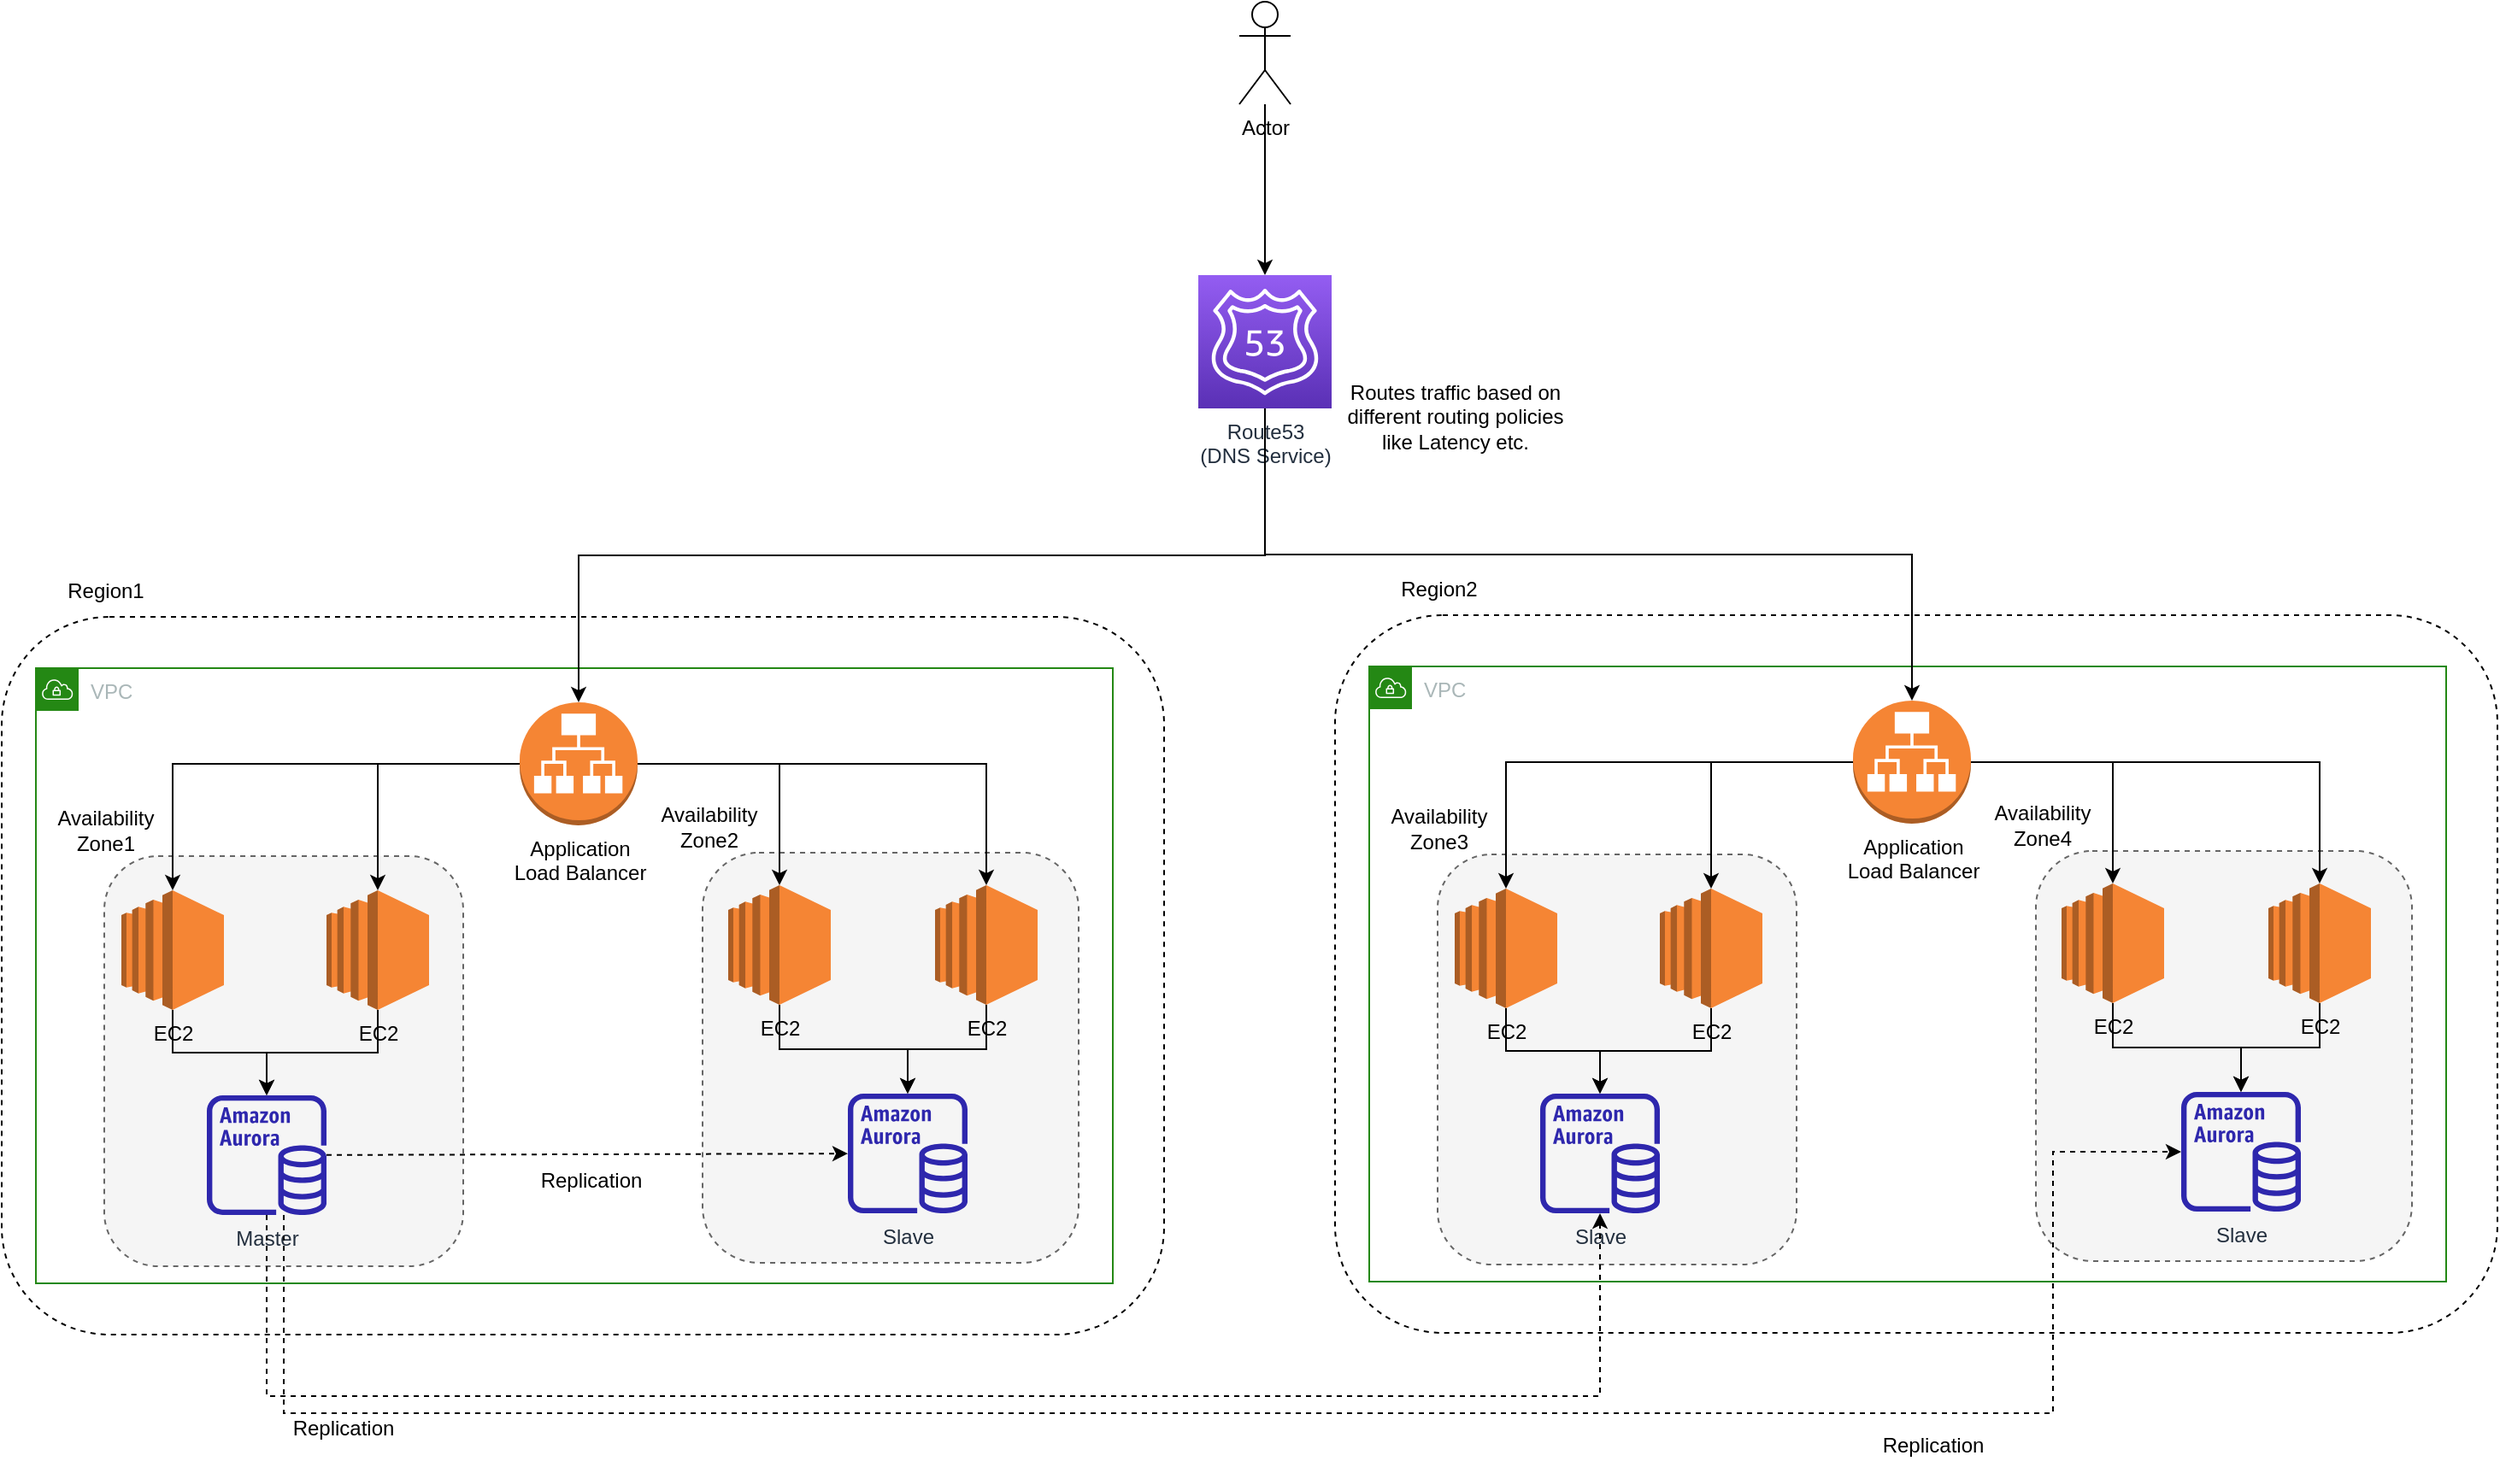 <mxfile version="20.2.4" type="github">
  <diagram id="h8v-6QUQEio8k4uJFmfZ" name="Page-1">
    <mxGraphModel dx="946" dy="1630" grid="1" gridSize="10" guides="1" tooltips="1" connect="1" arrows="1" fold="1" page="1" pageScale="1" pageWidth="850" pageHeight="1100" math="0" shadow="0">
      <root>
        <mxCell id="0" />
        <mxCell id="1" parent="0" />
        <mxCell id="lsaxf8yKaR_f1hrxd2cD-4" value="" style="rounded=1;whiteSpace=wrap;html=1;dashed=1;fillStyle=solid;strokeColor=#000000;fillColor=none;" parent="1" vertex="1">
          <mxGeometry y="180" width="680" height="420" as="geometry" />
        </mxCell>
        <mxCell id="3OfGeJjWtp5z4DVxNQkA-3" value="" style="rounded=1;whiteSpace=wrap;html=1;dashed=1;fillColor=#f5f5f5;fontColor=#333333;strokeColor=#666666;" parent="1" vertex="1">
          <mxGeometry x="60" y="320" width="210" height="240" as="geometry" />
        </mxCell>
        <mxCell id="3OfGeJjWtp5z4DVxNQkA-1" value="EC2" style="outlineConnect=0;dashed=0;verticalLabelPosition=bottom;verticalAlign=top;align=center;html=1;shape=mxgraph.aws3.ec2;fillColor=#F58534;gradientColor=none;" parent="1" vertex="1">
          <mxGeometry x="70" y="340" width="60" height="70" as="geometry" />
        </mxCell>
        <mxCell id="3OfGeJjWtp5z4DVxNQkA-2" value="EC2" style="outlineConnect=0;dashed=0;verticalLabelPosition=bottom;verticalAlign=top;align=center;html=1;shape=mxgraph.aws3.ec2;fillColor=#F58534;gradientColor=none;" parent="1" vertex="1">
          <mxGeometry x="190" y="340" width="60" height="70" as="geometry" />
        </mxCell>
        <mxCell id="3OfGeJjWtp5z4DVxNQkA-4" value="&lt;div&gt;Availability &lt;br&gt;&lt;/div&gt;&lt;div&gt;Zone1&lt;/div&gt;" style="text;html=1;strokeColor=none;fillColor=none;align=center;verticalAlign=middle;whiteSpace=wrap;rounded=0;dashed=1;" parent="1" vertex="1">
          <mxGeometry x="6" y="290" width="110" height="30" as="geometry" />
        </mxCell>
        <mxCell id="3OfGeJjWtp5z4DVxNQkA-10" value="Master" style="sketch=0;outlineConnect=0;fontColor=#232F3E;gradientColor=none;fillColor=#2E27AD;strokeColor=none;dashed=0;verticalLabelPosition=bottom;verticalAlign=top;align=center;html=1;fontSize=12;fontStyle=0;aspect=fixed;pointerEvents=1;shape=mxgraph.aws4.aurora_instance;" parent="1" vertex="1">
          <mxGeometry x="120" y="460" width="70" height="70" as="geometry" />
        </mxCell>
        <mxCell id="3OfGeJjWtp5z4DVxNQkA-12" value="" style="endArrow=classic;html=1;rounded=0;exitX=0;exitY=0.5;exitDx=0;exitDy=0;exitPerimeter=0;entryX=0.5;entryY=0;entryDx=0;entryDy=0;entryPerimeter=0;edgeStyle=orthogonalEdgeStyle;" parent="1" source="3OfGeJjWtp5z4DVxNQkA-5" target="3OfGeJjWtp5z4DVxNQkA-1" edge="1">
          <mxGeometry width="50" height="50" relative="1" as="geometry">
            <mxPoint x="300" y="370" as="sourcePoint" />
            <mxPoint x="350" y="320" as="targetPoint" />
          </mxGeometry>
        </mxCell>
        <mxCell id="3OfGeJjWtp5z4DVxNQkA-13" value="" style="endArrow=classic;html=1;rounded=0;exitX=0;exitY=0.5;exitDx=0;exitDy=0;exitPerimeter=0;edgeStyle=orthogonalEdgeStyle;" parent="1" source="3OfGeJjWtp5z4DVxNQkA-5" target="3OfGeJjWtp5z4DVxNQkA-2" edge="1">
          <mxGeometry width="50" height="50" relative="1" as="geometry">
            <mxPoint x="384.5" y="320" as="sourcePoint" />
            <mxPoint x="110" y="350" as="targetPoint" />
          </mxGeometry>
        </mxCell>
        <mxCell id="3OfGeJjWtp5z4DVxNQkA-14" value="" style="endArrow=classic;html=1;rounded=0;exitX=0.5;exitY=1;exitDx=0;exitDy=0;exitPerimeter=0;edgeStyle=orthogonalEdgeStyle;" parent="1" source="3OfGeJjWtp5z4DVxNQkA-1" target="3OfGeJjWtp5z4DVxNQkA-10" edge="1">
          <mxGeometry width="50" height="50" relative="1" as="geometry">
            <mxPoint x="300" y="370" as="sourcePoint" />
            <mxPoint x="350" y="320" as="targetPoint" />
          </mxGeometry>
        </mxCell>
        <mxCell id="3OfGeJjWtp5z4DVxNQkA-15" value="" style="endArrow=classic;html=1;rounded=0;exitX=0.5;exitY=1;exitDx=0;exitDy=0;exitPerimeter=0;edgeStyle=elbowEdgeStyle;elbow=vertical;" parent="1" source="3OfGeJjWtp5z4DVxNQkA-2" target="3OfGeJjWtp5z4DVxNQkA-10" edge="1">
          <mxGeometry width="50" height="50" relative="1" as="geometry">
            <mxPoint x="300" y="370" as="sourcePoint" />
            <mxPoint x="350" y="320" as="targetPoint" />
          </mxGeometry>
        </mxCell>
        <mxCell id="3OfGeJjWtp5z4DVxNQkA-22" value="VPC" style="points=[[0,0],[0.25,0],[0.5,0],[0.75,0],[1,0],[1,0.25],[1,0.5],[1,0.75],[1,1],[0.75,1],[0.5,1],[0.25,1],[0,1],[0,0.75],[0,0.5],[0,0.25]];outlineConnect=0;gradientColor=none;html=1;whiteSpace=wrap;fontSize=12;fontStyle=0;container=1;pointerEvents=0;collapsible=0;recursiveResize=0;shape=mxgraph.aws4.group;grIcon=mxgraph.aws4.group_vpc;strokeColor=#248814;fillColor=none;verticalAlign=top;align=left;spacingLeft=30;fontColor=#AAB7B8;dashed=0;" parent="1" vertex="1">
          <mxGeometry x="20" y="210" width="630" height="360" as="geometry" />
        </mxCell>
        <mxCell id="3OfGeJjWtp5z4DVxNQkA-5" value="&lt;div&gt;Application &lt;br&gt;&lt;/div&gt;&lt;div&gt;Load Balancer&lt;/div&gt;" style="outlineConnect=0;dashed=0;verticalLabelPosition=bottom;verticalAlign=top;align=center;html=1;shape=mxgraph.aws3.application_load_balancer;fillColor=#F58534;gradientColor=none;" parent="3OfGeJjWtp5z4DVxNQkA-22" vertex="1">
          <mxGeometry x="283" y="20" width="69" height="72" as="geometry" />
        </mxCell>
        <mxCell id="3OfGeJjWtp5z4DVxNQkA-6" value="" style="rounded=1;whiteSpace=wrap;html=1;dashed=1;fillColor=#f5f5f5;fontColor=#333333;strokeColor=#666666;" parent="3OfGeJjWtp5z4DVxNQkA-22" vertex="1">
          <mxGeometry x="390" y="108" width="220" height="240" as="geometry" />
        </mxCell>
        <mxCell id="3OfGeJjWtp5z4DVxNQkA-7" value="EC2" style="outlineConnect=0;dashed=0;verticalLabelPosition=bottom;verticalAlign=top;align=center;html=1;shape=mxgraph.aws3.ec2;fillColor=#F58534;gradientColor=none;" parent="3OfGeJjWtp5z4DVxNQkA-22" vertex="1">
          <mxGeometry x="405" y="127" width="60" height="70" as="geometry" />
        </mxCell>
        <mxCell id="3OfGeJjWtp5z4DVxNQkA-8" value="EC2" style="outlineConnect=0;dashed=0;verticalLabelPosition=bottom;verticalAlign=top;align=center;html=1;shape=mxgraph.aws3.ec2;fillColor=#F58534;gradientColor=none;" parent="3OfGeJjWtp5z4DVxNQkA-22" vertex="1">
          <mxGeometry x="526" y="127" width="60" height="70" as="geometry" />
        </mxCell>
        <mxCell id="3OfGeJjWtp5z4DVxNQkA-9" value="&lt;div&gt;Availability &lt;br&gt;&lt;/div&gt;&lt;div&gt;Zone2&lt;/div&gt;" style="text;html=1;strokeColor=none;fillColor=none;align=center;verticalAlign=middle;whiteSpace=wrap;rounded=0;dashed=1;" parent="3OfGeJjWtp5z4DVxNQkA-22" vertex="1">
          <mxGeometry x="339" y="78" width="110" height="30" as="geometry" />
        </mxCell>
        <mxCell id="3OfGeJjWtp5z4DVxNQkA-11" value="Slave" style="sketch=0;outlineConnect=0;fontColor=#232F3E;gradientColor=none;fillColor=#2E27AD;strokeColor=none;dashed=0;verticalLabelPosition=bottom;verticalAlign=top;align=center;html=1;fontSize=12;fontStyle=0;aspect=fixed;pointerEvents=1;shape=mxgraph.aws4.aurora_instance;" parent="3OfGeJjWtp5z4DVxNQkA-22" vertex="1">
          <mxGeometry x="475" y="249" width="70" height="70" as="geometry" />
        </mxCell>
        <mxCell id="3OfGeJjWtp5z4DVxNQkA-19" value="" style="endArrow=classic;html=1;rounded=0;elbow=vertical;exitX=0.5;exitY=1;exitDx=0;exitDy=0;exitPerimeter=0;edgeStyle=orthogonalEdgeStyle;" parent="3OfGeJjWtp5z4DVxNQkA-22" source="3OfGeJjWtp5z4DVxNQkA-7" target="3OfGeJjWtp5z4DVxNQkA-11" edge="1">
          <mxGeometry width="50" height="50" relative="1" as="geometry">
            <mxPoint x="195" y="160" as="sourcePoint" />
            <mxPoint x="245" y="110" as="targetPoint" />
          </mxGeometry>
        </mxCell>
        <mxCell id="3OfGeJjWtp5z4DVxNQkA-20" value="" style="endArrow=classic;html=1;rounded=0;elbow=vertical;exitX=0.5;exitY=1;exitDx=0;exitDy=0;exitPerimeter=0;edgeStyle=orthogonalEdgeStyle;" parent="3OfGeJjWtp5z4DVxNQkA-22" source="3OfGeJjWtp5z4DVxNQkA-8" target="3OfGeJjWtp5z4DVxNQkA-11" edge="1">
          <mxGeometry width="50" height="50" relative="1" as="geometry">
            <mxPoint x="195" y="160" as="sourcePoint" />
            <mxPoint x="245" y="110" as="targetPoint" />
          </mxGeometry>
        </mxCell>
        <mxCell id="3OfGeJjWtp5z4DVxNQkA-16" value="" style="endArrow=classic;html=1;rounded=0;elbow=vertical;exitX=1;exitY=0.5;exitDx=0;exitDy=0;exitPerimeter=0;entryX=0.5;entryY=0;entryDx=0;entryDy=0;entryPerimeter=0;edgeStyle=orthogonalEdgeStyle;" parent="3OfGeJjWtp5z4DVxNQkA-22" source="3OfGeJjWtp5z4DVxNQkA-5" target="3OfGeJjWtp5z4DVxNQkA-7" edge="1">
          <mxGeometry width="50" height="50" relative="1" as="geometry">
            <mxPoint x="280" y="160" as="sourcePoint" />
            <mxPoint x="330" y="110" as="targetPoint" />
          </mxGeometry>
        </mxCell>
        <mxCell id="3OfGeJjWtp5z4DVxNQkA-17" value="" style="endArrow=classic;html=1;rounded=0;elbow=vertical;entryX=0.5;entryY=0;entryDx=0;entryDy=0;entryPerimeter=0;edgeStyle=orthogonalEdgeStyle;exitX=1;exitY=0.5;exitDx=0;exitDy=0;exitPerimeter=0;" parent="3OfGeJjWtp5z4DVxNQkA-22" source="3OfGeJjWtp5z4DVxNQkA-5" target="3OfGeJjWtp5z4DVxNQkA-8" edge="1">
          <mxGeometry width="50" height="50" relative="1" as="geometry">
            <mxPoint x="380" y="60" as="sourcePoint" />
            <mxPoint x="330" y="110" as="targetPoint" />
          </mxGeometry>
        </mxCell>
        <mxCell id="3OfGeJjWtp5z4DVxNQkA-21" value="Replication" style="text;html=1;strokeColor=none;fillColor=none;align=center;verticalAlign=middle;whiteSpace=wrap;rounded=0;dashed=1;" parent="3OfGeJjWtp5z4DVxNQkA-22" vertex="1">
          <mxGeometry x="295" y="285" width="60" height="30" as="geometry" />
        </mxCell>
        <mxCell id="3OfGeJjWtp5z4DVxNQkA-23" value="&lt;div&gt;Route53 &lt;br&gt;&lt;/div&gt;&lt;div&gt;(DNS Service)&lt;/div&gt;" style="sketch=0;points=[[0,0,0],[0.25,0,0],[0.5,0,0],[0.75,0,0],[1,0,0],[0,1,0],[0.25,1,0],[0.5,1,0],[0.75,1,0],[1,1,0],[0,0.25,0],[0,0.5,0],[0,0.75,0],[1,0.25,0],[1,0.5,0],[1,0.75,0]];outlineConnect=0;fontColor=#232F3E;gradientColor=#945DF2;gradientDirection=north;fillColor=#5A30B5;strokeColor=#ffffff;dashed=0;verticalLabelPosition=bottom;verticalAlign=top;align=center;html=1;fontSize=12;fontStyle=0;aspect=fixed;shape=mxgraph.aws4.resourceIcon;resIcon=mxgraph.aws4.route_53;" parent="1" vertex="1">
          <mxGeometry x="700" y="-20" width="78" height="78" as="geometry" />
        </mxCell>
        <mxCell id="3OfGeJjWtp5z4DVxNQkA-24" value="" style="endArrow=classic;html=1;rounded=0;elbow=vertical;exitX=0.5;exitY=1;exitDx=0;exitDy=0;exitPerimeter=0;entryX=0.5;entryY=0;entryDx=0;entryDy=0;entryPerimeter=0;edgeStyle=orthogonalEdgeStyle;" parent="1" source="3OfGeJjWtp5z4DVxNQkA-23" target="3OfGeJjWtp5z4DVxNQkA-5" edge="1">
          <mxGeometry width="50" height="50" relative="1" as="geometry">
            <mxPoint x="300" y="310" as="sourcePoint" />
            <mxPoint x="350" y="260" as="targetPoint" />
          </mxGeometry>
        </mxCell>
        <mxCell id="3OfGeJjWtp5z4DVxNQkA-25" value="Routes traffic based on different routing policies like Latency etc." style="text;html=1;strokeColor=none;fillColor=none;align=center;verticalAlign=middle;whiteSpace=wrap;rounded=0;dashed=1;" parent="1" vertex="1">
          <mxGeometry x="778" y="30" width="145" height="66" as="geometry" />
        </mxCell>
        <mxCell id="3OfGeJjWtp5z4DVxNQkA-26" value="Actor" style="shape=umlActor;verticalLabelPosition=bottom;verticalAlign=top;html=1;outlineConnect=0;" parent="1" vertex="1">
          <mxGeometry x="724" y="-180" width="30" height="60" as="geometry" />
        </mxCell>
        <mxCell id="3OfGeJjWtp5z4DVxNQkA-28" value="" style="endArrow=classic;html=1;rounded=0;elbow=vertical;" parent="1" source="3OfGeJjWtp5z4DVxNQkA-26" target="3OfGeJjWtp5z4DVxNQkA-23" edge="1">
          <mxGeometry width="50" height="50" relative="1" as="geometry">
            <mxPoint x="367" y="-39" as="sourcePoint" />
            <mxPoint x="380" y="40" as="targetPoint" />
          </mxGeometry>
        </mxCell>
        <mxCell id="3OfGeJjWtp5z4DVxNQkA-18" value="" style="endArrow=classic;html=1;rounded=0;elbow=vertical;dashed=1;" parent="1" source="3OfGeJjWtp5z4DVxNQkA-10" target="3OfGeJjWtp5z4DVxNQkA-11" edge="1">
          <mxGeometry width="50" height="50" relative="1" as="geometry">
            <mxPoint x="370" y="490" as="sourcePoint" />
            <mxPoint x="350" y="320" as="targetPoint" />
          </mxGeometry>
        </mxCell>
        <mxCell id="lsaxf8yKaR_f1hrxd2cD-5" value="Region1" style="text;html=1;strokeColor=none;fillColor=none;align=center;verticalAlign=middle;whiteSpace=wrap;rounded=0;dashed=1;fillStyle=solid;" parent="1" vertex="1">
          <mxGeometry x="31" y="150" width="60" height="30" as="geometry" />
        </mxCell>
        <mxCell id="lsaxf8yKaR_f1hrxd2cD-7" value="" style="rounded=1;whiteSpace=wrap;html=1;dashed=1;fillStyle=solid;strokeColor=#000000;fillColor=none;" parent="1" vertex="1">
          <mxGeometry x="780" y="179" width="680" height="420" as="geometry" />
        </mxCell>
        <mxCell id="lsaxf8yKaR_f1hrxd2cD-8" value="" style="rounded=1;whiteSpace=wrap;html=1;dashed=1;fillColor=#f5f5f5;fontColor=#333333;strokeColor=#666666;" parent="1" vertex="1">
          <mxGeometry x="840" y="319" width="210" height="240" as="geometry" />
        </mxCell>
        <mxCell id="lsaxf8yKaR_f1hrxd2cD-9" value="EC2" style="outlineConnect=0;dashed=0;verticalLabelPosition=bottom;verticalAlign=top;align=center;html=1;shape=mxgraph.aws3.ec2;fillColor=#F58534;gradientColor=none;" parent="1" vertex="1">
          <mxGeometry x="850" y="339" width="60" height="70" as="geometry" />
        </mxCell>
        <mxCell id="lsaxf8yKaR_f1hrxd2cD-10" value="EC2" style="outlineConnect=0;dashed=0;verticalLabelPosition=bottom;verticalAlign=top;align=center;html=1;shape=mxgraph.aws3.ec2;fillColor=#F58534;gradientColor=none;" parent="1" vertex="1">
          <mxGeometry x="970" y="339" width="60" height="70" as="geometry" />
        </mxCell>
        <mxCell id="lsaxf8yKaR_f1hrxd2cD-11" value="&lt;div&gt;Availability &lt;br&gt;&lt;/div&gt;&lt;div&gt;Zone3&lt;/div&gt;" style="text;html=1;strokeColor=none;fillColor=none;align=center;verticalAlign=middle;whiteSpace=wrap;rounded=0;dashed=1;" parent="1" vertex="1">
          <mxGeometry x="786" y="289" width="110" height="30" as="geometry" />
        </mxCell>
        <mxCell id="lsaxf8yKaR_f1hrxd2cD-12" value="Slave" style="sketch=0;outlineConnect=0;fontColor=#232F3E;gradientColor=none;fillColor=#2E27AD;strokeColor=none;dashed=0;verticalLabelPosition=bottom;verticalAlign=top;align=center;html=1;fontSize=12;fontStyle=0;aspect=fixed;pointerEvents=1;shape=mxgraph.aws4.aurora_instance;" parent="1" vertex="1">
          <mxGeometry x="900" y="459" width="70" height="70" as="geometry" />
        </mxCell>
        <mxCell id="lsaxf8yKaR_f1hrxd2cD-13" value="" style="endArrow=classic;html=1;rounded=0;exitX=0;exitY=0.5;exitDx=0;exitDy=0;exitPerimeter=0;entryX=0.5;entryY=0;entryDx=0;entryDy=0;entryPerimeter=0;edgeStyle=orthogonalEdgeStyle;" parent="1" source="lsaxf8yKaR_f1hrxd2cD-18" target="lsaxf8yKaR_f1hrxd2cD-9" edge="1">
          <mxGeometry width="50" height="50" relative="1" as="geometry">
            <mxPoint x="1080" y="369" as="sourcePoint" />
            <mxPoint x="1130" y="319" as="targetPoint" />
          </mxGeometry>
        </mxCell>
        <mxCell id="lsaxf8yKaR_f1hrxd2cD-14" value="" style="endArrow=classic;html=1;rounded=0;exitX=0;exitY=0.5;exitDx=0;exitDy=0;exitPerimeter=0;edgeStyle=orthogonalEdgeStyle;" parent="1" source="lsaxf8yKaR_f1hrxd2cD-18" target="lsaxf8yKaR_f1hrxd2cD-10" edge="1">
          <mxGeometry width="50" height="50" relative="1" as="geometry">
            <mxPoint x="1164.5" y="319" as="sourcePoint" />
            <mxPoint x="890" y="349" as="targetPoint" />
          </mxGeometry>
        </mxCell>
        <mxCell id="lsaxf8yKaR_f1hrxd2cD-15" value="" style="endArrow=classic;html=1;rounded=0;exitX=0.5;exitY=1;exitDx=0;exitDy=0;exitPerimeter=0;edgeStyle=orthogonalEdgeStyle;" parent="1" source="lsaxf8yKaR_f1hrxd2cD-9" target="lsaxf8yKaR_f1hrxd2cD-12" edge="1">
          <mxGeometry width="50" height="50" relative="1" as="geometry">
            <mxPoint x="1080" y="369" as="sourcePoint" />
            <mxPoint x="1130" y="319" as="targetPoint" />
          </mxGeometry>
        </mxCell>
        <mxCell id="lsaxf8yKaR_f1hrxd2cD-16" value="" style="endArrow=classic;html=1;rounded=0;exitX=0.5;exitY=1;exitDx=0;exitDy=0;exitPerimeter=0;edgeStyle=elbowEdgeStyle;elbow=vertical;" parent="1" source="lsaxf8yKaR_f1hrxd2cD-10" target="lsaxf8yKaR_f1hrxd2cD-12" edge="1">
          <mxGeometry width="50" height="50" relative="1" as="geometry">
            <mxPoint x="1080" y="369" as="sourcePoint" />
            <mxPoint x="1130" y="319" as="targetPoint" />
          </mxGeometry>
        </mxCell>
        <mxCell id="lsaxf8yKaR_f1hrxd2cD-17" value="VPC" style="points=[[0,0],[0.25,0],[0.5,0],[0.75,0],[1,0],[1,0.25],[1,0.5],[1,0.75],[1,1],[0.75,1],[0.5,1],[0.25,1],[0,1],[0,0.75],[0,0.5],[0,0.25]];outlineConnect=0;gradientColor=none;html=1;whiteSpace=wrap;fontSize=12;fontStyle=0;container=1;pointerEvents=0;collapsible=0;recursiveResize=0;shape=mxgraph.aws4.group;grIcon=mxgraph.aws4.group_vpc;strokeColor=#248814;fillColor=none;verticalAlign=top;align=left;spacingLeft=30;fontColor=#AAB7B8;dashed=0;" parent="1" vertex="1">
          <mxGeometry x="800" y="209" width="630" height="360" as="geometry" />
        </mxCell>
        <mxCell id="lsaxf8yKaR_f1hrxd2cD-18" value="&lt;div&gt;Application &lt;br&gt;&lt;/div&gt;&lt;div&gt;Load Balancer&lt;/div&gt;" style="outlineConnect=0;dashed=0;verticalLabelPosition=bottom;verticalAlign=top;align=center;html=1;shape=mxgraph.aws3.application_load_balancer;fillColor=#F58534;gradientColor=none;" parent="lsaxf8yKaR_f1hrxd2cD-17" vertex="1">
          <mxGeometry x="283" y="20" width="69" height="72" as="geometry" />
        </mxCell>
        <mxCell id="lsaxf8yKaR_f1hrxd2cD-19" value="" style="rounded=1;whiteSpace=wrap;html=1;dashed=1;fillColor=#f5f5f5;fontColor=#333333;strokeColor=#666666;" parent="lsaxf8yKaR_f1hrxd2cD-17" vertex="1">
          <mxGeometry x="390" y="108" width="220" height="240" as="geometry" />
        </mxCell>
        <mxCell id="lsaxf8yKaR_f1hrxd2cD-20" value="EC2" style="outlineConnect=0;dashed=0;verticalLabelPosition=bottom;verticalAlign=top;align=center;html=1;shape=mxgraph.aws3.ec2;fillColor=#F58534;gradientColor=none;" parent="lsaxf8yKaR_f1hrxd2cD-17" vertex="1">
          <mxGeometry x="405" y="127" width="60" height="70" as="geometry" />
        </mxCell>
        <mxCell id="lsaxf8yKaR_f1hrxd2cD-21" value="EC2" style="outlineConnect=0;dashed=0;verticalLabelPosition=bottom;verticalAlign=top;align=center;html=1;shape=mxgraph.aws3.ec2;fillColor=#F58534;gradientColor=none;" parent="lsaxf8yKaR_f1hrxd2cD-17" vertex="1">
          <mxGeometry x="526" y="127" width="60" height="70" as="geometry" />
        </mxCell>
        <mxCell id="lsaxf8yKaR_f1hrxd2cD-22" value="&lt;div&gt;Availability &lt;br&gt;&lt;/div&gt;&lt;div&gt;Zone4&lt;/div&gt;" style="text;html=1;strokeColor=none;fillColor=none;align=center;verticalAlign=middle;whiteSpace=wrap;rounded=0;dashed=1;" parent="lsaxf8yKaR_f1hrxd2cD-17" vertex="1">
          <mxGeometry x="339" y="78" width="110" height="30" as="geometry" />
        </mxCell>
        <mxCell id="lsaxf8yKaR_f1hrxd2cD-23" value="Slave" style="sketch=0;outlineConnect=0;fontColor=#232F3E;gradientColor=none;fillColor=#2E27AD;strokeColor=none;dashed=0;verticalLabelPosition=bottom;verticalAlign=top;align=center;html=1;fontSize=12;fontStyle=0;aspect=fixed;pointerEvents=1;shape=mxgraph.aws4.aurora_instance;" parent="lsaxf8yKaR_f1hrxd2cD-17" vertex="1">
          <mxGeometry x="475" y="249" width="70" height="70" as="geometry" />
        </mxCell>
        <mxCell id="lsaxf8yKaR_f1hrxd2cD-24" value="" style="endArrow=classic;html=1;rounded=0;elbow=vertical;exitX=0.5;exitY=1;exitDx=0;exitDy=0;exitPerimeter=0;edgeStyle=orthogonalEdgeStyle;" parent="lsaxf8yKaR_f1hrxd2cD-17" source="lsaxf8yKaR_f1hrxd2cD-20" target="lsaxf8yKaR_f1hrxd2cD-23" edge="1">
          <mxGeometry width="50" height="50" relative="1" as="geometry">
            <mxPoint x="195" y="160" as="sourcePoint" />
            <mxPoint x="245" y="110" as="targetPoint" />
          </mxGeometry>
        </mxCell>
        <mxCell id="lsaxf8yKaR_f1hrxd2cD-25" value="" style="endArrow=classic;html=1;rounded=0;elbow=vertical;exitX=0.5;exitY=1;exitDx=0;exitDy=0;exitPerimeter=0;edgeStyle=orthogonalEdgeStyle;" parent="lsaxf8yKaR_f1hrxd2cD-17" source="lsaxf8yKaR_f1hrxd2cD-21" target="lsaxf8yKaR_f1hrxd2cD-23" edge="1">
          <mxGeometry width="50" height="50" relative="1" as="geometry">
            <mxPoint x="195" y="160" as="sourcePoint" />
            <mxPoint x="245" y="110" as="targetPoint" />
          </mxGeometry>
        </mxCell>
        <mxCell id="lsaxf8yKaR_f1hrxd2cD-26" value="" style="endArrow=classic;html=1;rounded=0;elbow=vertical;exitX=1;exitY=0.5;exitDx=0;exitDy=0;exitPerimeter=0;entryX=0.5;entryY=0;entryDx=0;entryDy=0;entryPerimeter=0;edgeStyle=orthogonalEdgeStyle;" parent="lsaxf8yKaR_f1hrxd2cD-17" source="lsaxf8yKaR_f1hrxd2cD-18" target="lsaxf8yKaR_f1hrxd2cD-20" edge="1">
          <mxGeometry width="50" height="50" relative="1" as="geometry">
            <mxPoint x="280" y="160" as="sourcePoint" />
            <mxPoint x="330" y="110" as="targetPoint" />
          </mxGeometry>
        </mxCell>
        <mxCell id="lsaxf8yKaR_f1hrxd2cD-27" value="" style="endArrow=classic;html=1;rounded=0;elbow=vertical;entryX=0.5;entryY=0;entryDx=0;entryDy=0;entryPerimeter=0;edgeStyle=orthogonalEdgeStyle;exitX=1;exitY=0.5;exitDx=0;exitDy=0;exitPerimeter=0;" parent="lsaxf8yKaR_f1hrxd2cD-17" source="lsaxf8yKaR_f1hrxd2cD-18" target="lsaxf8yKaR_f1hrxd2cD-21" edge="1">
          <mxGeometry width="50" height="50" relative="1" as="geometry">
            <mxPoint x="380" y="60" as="sourcePoint" />
            <mxPoint x="330" y="110" as="targetPoint" />
          </mxGeometry>
        </mxCell>
        <mxCell id="lsaxf8yKaR_f1hrxd2cD-30" value="Region2" style="text;html=1;strokeColor=none;fillColor=none;align=center;verticalAlign=middle;whiteSpace=wrap;rounded=0;dashed=1;fillStyle=solid;" parent="1" vertex="1">
          <mxGeometry x="811" y="149" width="60" height="30" as="geometry" />
        </mxCell>
        <mxCell id="lsaxf8yKaR_f1hrxd2cD-32" value="" style="endArrow=classic;html=1;rounded=0;edgeStyle=orthogonalEdgeStyle;dashed=1;" parent="1" source="3OfGeJjWtp5z4DVxNQkA-10" target="lsaxf8yKaR_f1hrxd2cD-12" edge="1">
          <mxGeometry width="50" height="50" relative="1" as="geometry">
            <mxPoint x="155" y="586" as="sourcePoint" />
            <mxPoint x="935" y="585" as="targetPoint" />
            <Array as="points">
              <mxPoint x="155" y="636" />
              <mxPoint x="935" y="636" />
            </Array>
          </mxGeometry>
        </mxCell>
        <mxCell id="lsaxf8yKaR_f1hrxd2cD-33" value="Replication" style="text;html=1;strokeColor=none;fillColor=none;align=center;verticalAlign=middle;whiteSpace=wrap;rounded=0;dashed=1;" parent="1" vertex="1">
          <mxGeometry x="170" y="640" width="60" height="30" as="geometry" />
        </mxCell>
        <mxCell id="lsaxf8yKaR_f1hrxd2cD-35" value="" style="endArrow=classic;html=1;rounded=0;edgeStyle=orthogonalEdgeStyle;dashed=1;" parent="1" source="3OfGeJjWtp5z4DVxNQkA-10" target="lsaxf8yKaR_f1hrxd2cD-23" edge="1">
          <mxGeometry width="50" height="50" relative="1" as="geometry">
            <mxPoint x="165" y="540" as="sourcePoint" />
            <mxPoint x="945" y="539" as="targetPoint" />
            <Array as="points">
              <mxPoint x="165" y="646" />
              <mxPoint x="1200" y="646" />
              <mxPoint x="1200" y="493" />
            </Array>
          </mxGeometry>
        </mxCell>
        <mxCell id="lsaxf8yKaR_f1hrxd2cD-28" value="Replication" style="text;html=1;strokeColor=none;fillColor=none;align=center;verticalAlign=middle;whiteSpace=wrap;rounded=0;dashed=1;" parent="1" vertex="1">
          <mxGeometry x="1100" y="650" width="60" height="30" as="geometry" />
        </mxCell>
        <mxCell id="lsaxf8yKaR_f1hrxd2cD-36" value="" style="endArrow=classic;html=1;rounded=0;elbow=vertical;exitX=0.5;exitY=1;exitDx=0;exitDy=0;exitPerimeter=0;entryX=0.5;entryY=0;entryDx=0;entryDy=0;entryPerimeter=0;edgeStyle=orthogonalEdgeStyle;" parent="1" source="3OfGeJjWtp5z4DVxNQkA-23" target="lsaxf8yKaR_f1hrxd2cD-18" edge="1">
          <mxGeometry width="50" height="50" relative="1" as="geometry">
            <mxPoint x="749" y="68" as="sourcePoint" />
            <mxPoint x="347.5" y="240" as="targetPoint" />
          </mxGeometry>
        </mxCell>
      </root>
    </mxGraphModel>
  </diagram>
</mxfile>
